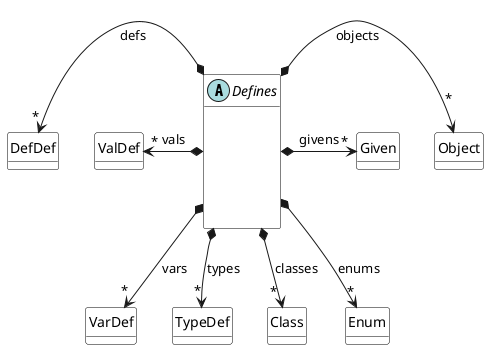 @startuml Defines 
abstract class Defines {
    \n
    \n
    \n 
}

Defines *--left> "*" ValDef : vals 
Defines *--left> "*" DefDef : "\n defs" 
Defines *--> "*" VarDef : vars
Defines *--> "*" TypeDef : types
Defines *--> "    \n*" Class : classes
Defines *--> "\n*" Enum  : enums 
Defines *--right> "*\n" Object : "\nobjects" 
Defines *--right> "*" Given : givens 

hide class circle
hide class methods
hide Defines methods

skinparam class {
    BackgroundColor White
    ArrowColor Black
    BorderColor Black
}

@enduml 